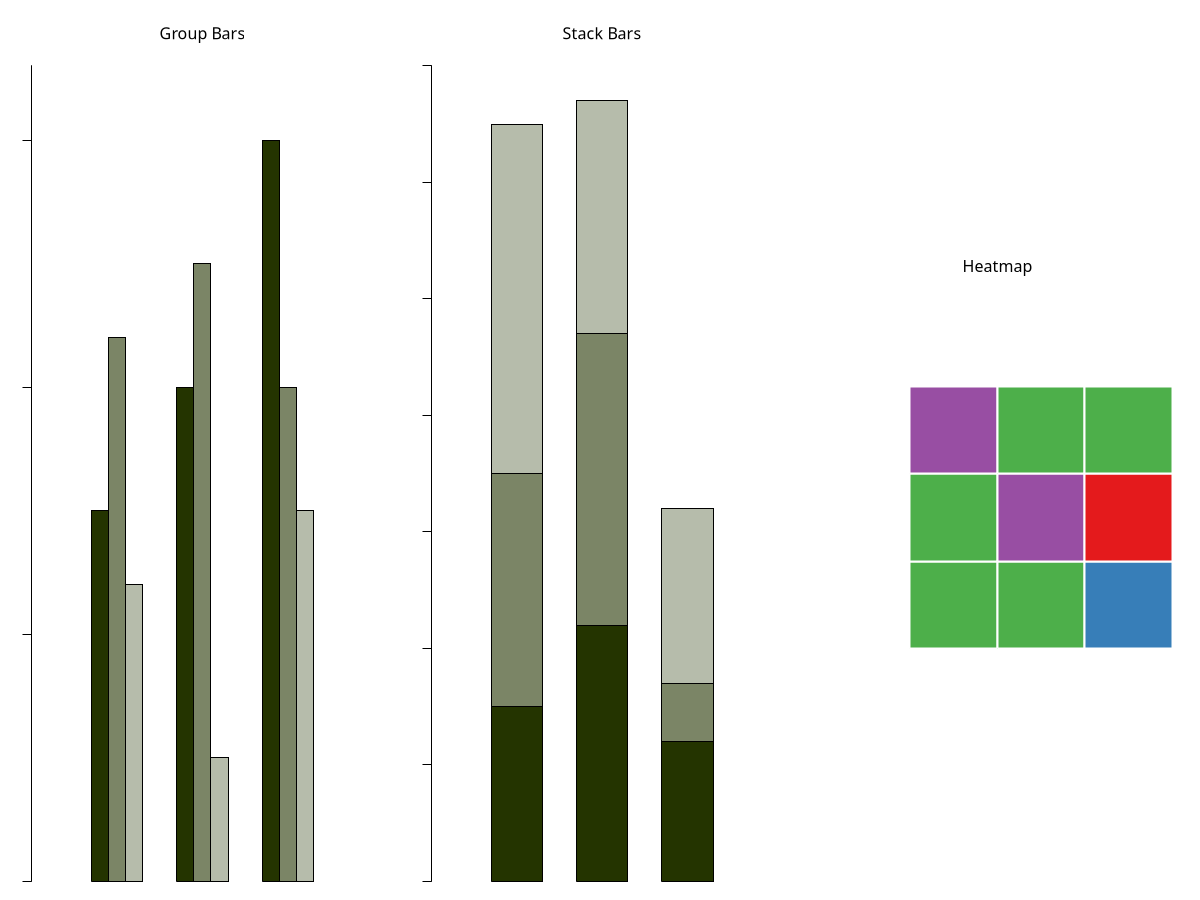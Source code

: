 set terminal svg size 900,300 font 'Verdana,20'
set out "../../../src/fundamental/img/amount2.svg"

set multiplot layout 1,3
unset key

$data << EOD
group1 1.5 2.2 1.2
group2 2 2.5 0.5
group3 3 2 1.5
EOD

set style data histogram
set style fill solid border -1
set yrange [0:3.3]
set ytics 0,1,3
set border 2
unset xtics
set ytics out
set ytics nomirror
set format y ""
set title 'Group Bars'
plot $data u 2 lc rgb '#243400', \
"" u 3 lc rgb '#66243400', \
"" u 4 lc rgb '#AA243400'


set lt 1 lc rgb '#243400'
set lt 2 lc rgb '#66243400'
set lt 3 lc rgb '#AA243400'

set style histogram columnstacked
set boxwidth 0.6 absolute
set yrange [0:*]
set ytic 1
set title 'Stack Bars'
plot $data u 2, \
"" u 3, \
"" u 4

set palette maxcolors 4
set palette defined ( 0 '#E41A1C',\
    	    	      1 '#377EB8',\
		      2 '#4DAF4A',\
		      3 '#984EA3')

set cbrange [0:3]
set title 'Heatmap'
unset colorbox
unset tics
unset border
set xrange [-0.5:3.5]
set yrange [-0.5:3.5]
set style fill solid 1.0 border rgb "white"
set size ratio -1       # make the boxes squares
plot for [i=1:3] $data u (i):0:(0.5):(0.5):i+1 w boxxy fc palette lw 2